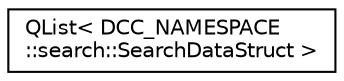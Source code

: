 digraph "类继承关系图"
{
  edge [fontname="Helvetica",fontsize="10",labelfontname="Helvetica",labelfontsize="10"];
  node [fontname="Helvetica",fontsize="10",shape=record];
  rankdir="LR";
  Node0 [label="QList\< DCC_NAMESPACE\l::search::SearchDataStruct \>",height=0.2,width=0.4,color="black", fillcolor="white", style="filled",URL="$class_q_list.html"];
}
